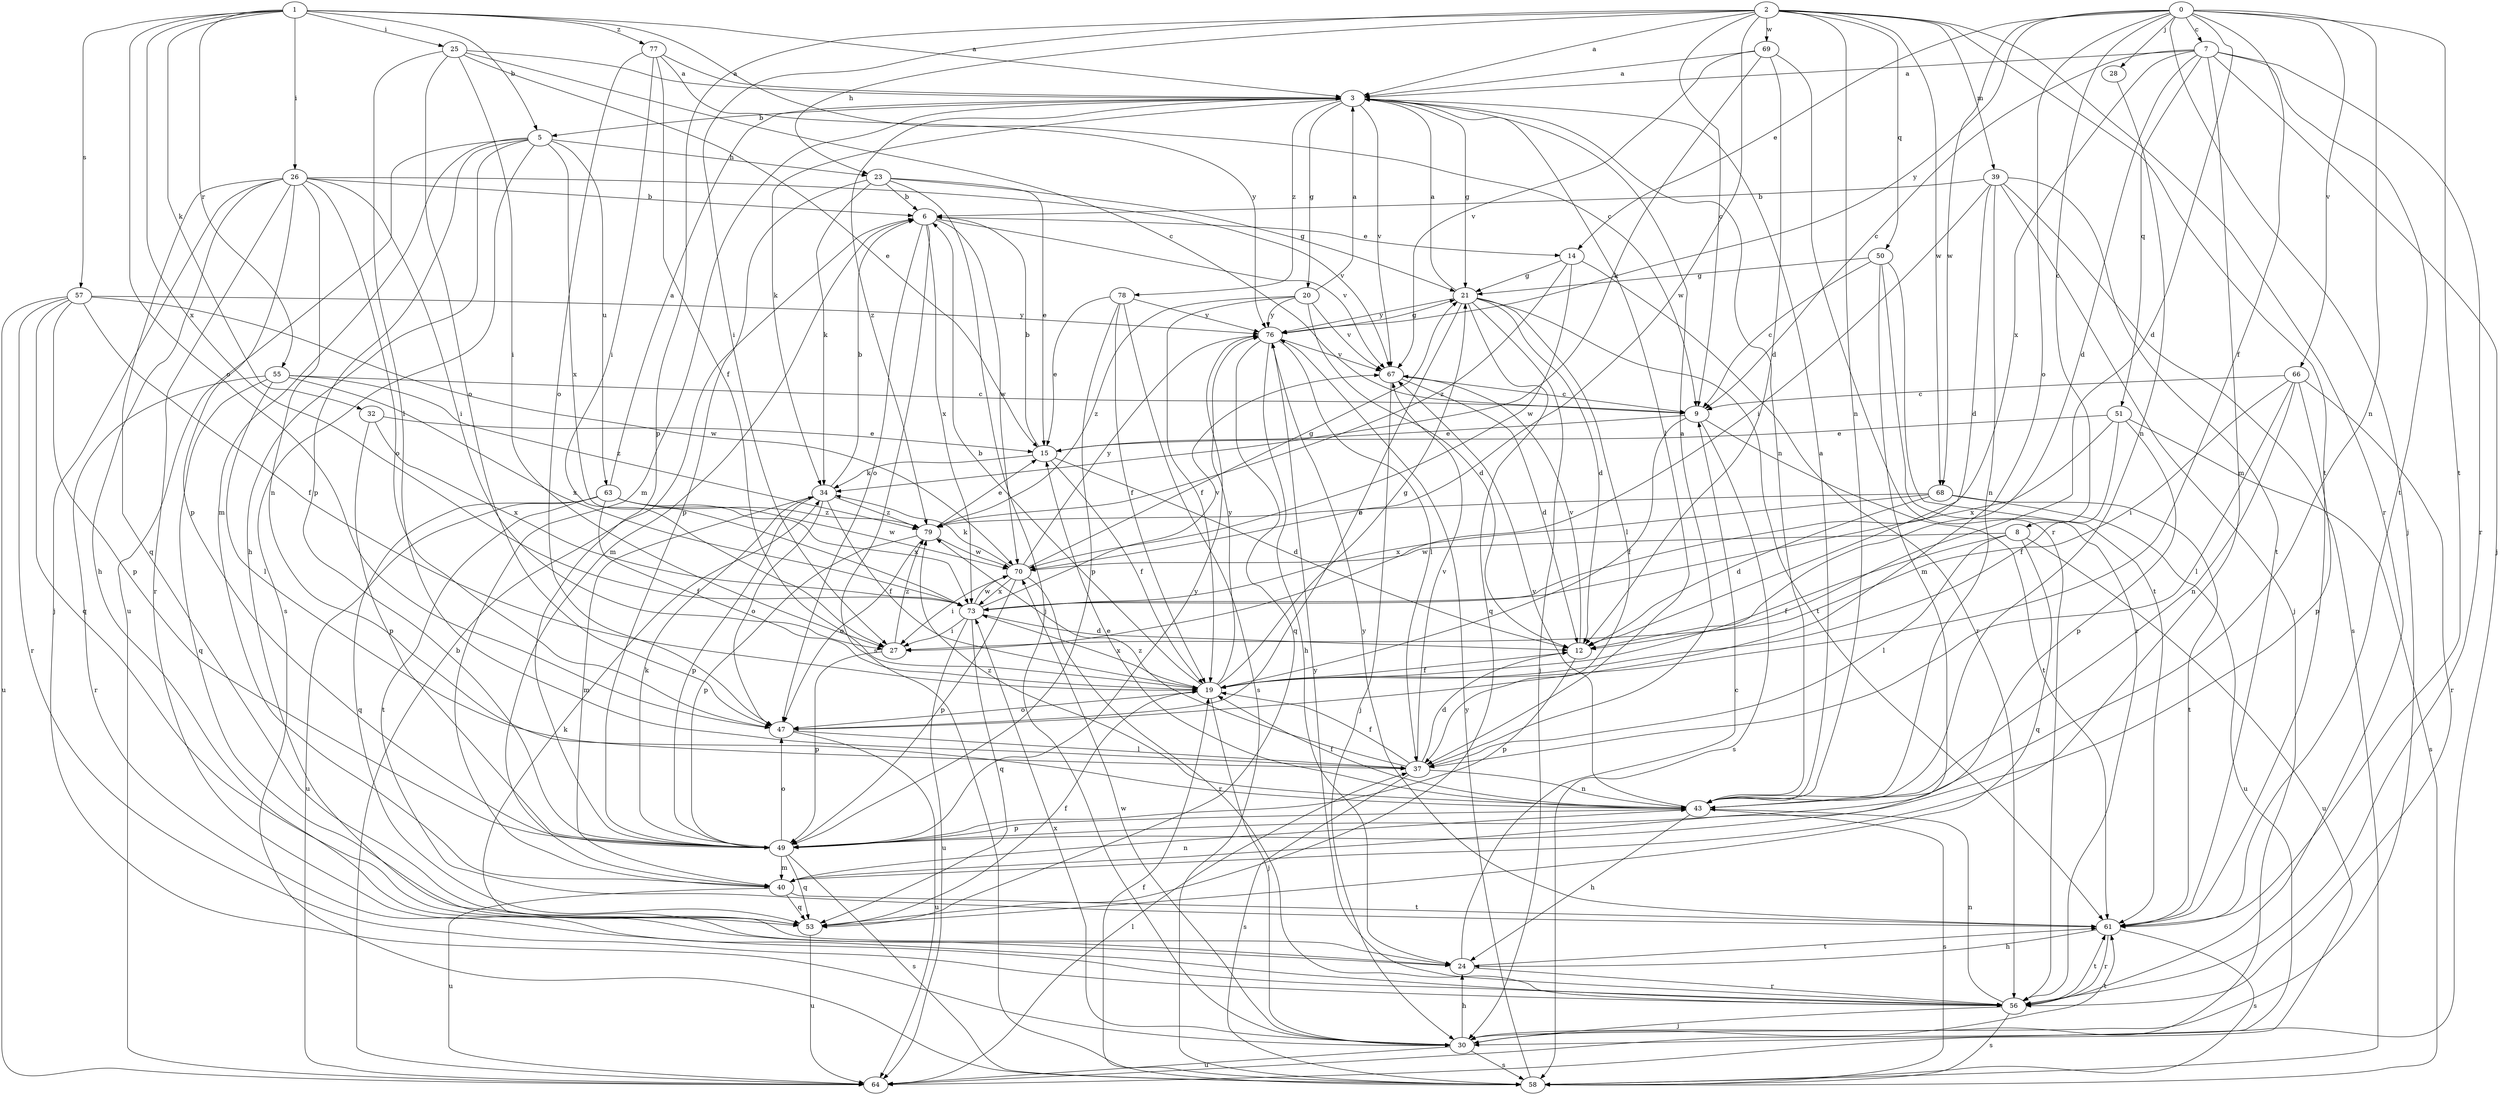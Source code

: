 strict digraph  {
0;
1;
2;
3;
5;
6;
7;
8;
9;
12;
14;
15;
19;
20;
21;
23;
24;
25;
26;
27;
28;
30;
32;
34;
37;
39;
40;
43;
47;
49;
50;
51;
53;
55;
56;
57;
58;
61;
63;
64;
66;
67;
68;
69;
70;
73;
76;
77;
78;
79;
0 -> 7  [label=c];
0 -> 8  [label=c];
0 -> 12  [label=d];
0 -> 14  [label=e];
0 -> 19  [label=f];
0 -> 28  [label=j];
0 -> 30  [label=j];
0 -> 43  [label=n];
0 -> 47  [label=o];
0 -> 61  [label=t];
0 -> 66  [label=v];
0 -> 68  [label=w];
0 -> 76  [label=y];
1 -> 3  [label=a];
1 -> 5  [label=b];
1 -> 9  [label=c];
1 -> 25  [label=i];
1 -> 26  [label=i];
1 -> 32  [label=k];
1 -> 47  [label=o];
1 -> 55  [label=r];
1 -> 57  [label=s];
1 -> 73  [label=x];
1 -> 77  [label=z];
2 -> 3  [label=a];
2 -> 9  [label=c];
2 -> 23  [label=h];
2 -> 27  [label=i];
2 -> 39  [label=m];
2 -> 43  [label=n];
2 -> 49  [label=p];
2 -> 50  [label=q];
2 -> 56  [label=r];
2 -> 61  [label=t];
2 -> 68  [label=w];
2 -> 69  [label=w];
2 -> 70  [label=w];
3 -> 5  [label=b];
3 -> 20  [label=g];
3 -> 21  [label=g];
3 -> 34  [label=k];
3 -> 37  [label=l];
3 -> 40  [label=m];
3 -> 43  [label=n];
3 -> 67  [label=v];
3 -> 78  [label=z];
3 -> 79  [label=z];
5 -> 23  [label=h];
5 -> 24  [label=h];
5 -> 40  [label=m];
5 -> 49  [label=p];
5 -> 58  [label=s];
5 -> 63  [label=u];
5 -> 64  [label=u];
5 -> 73  [label=x];
6 -> 14  [label=e];
6 -> 40  [label=m];
6 -> 47  [label=o];
6 -> 58  [label=s];
6 -> 67  [label=v];
6 -> 70  [label=w];
6 -> 73  [label=x];
7 -> 3  [label=a];
7 -> 9  [label=c];
7 -> 12  [label=d];
7 -> 30  [label=j];
7 -> 40  [label=m];
7 -> 51  [label=q];
7 -> 56  [label=r];
7 -> 61  [label=t];
7 -> 73  [label=x];
8 -> 19  [label=f];
8 -> 37  [label=l];
8 -> 53  [label=q];
8 -> 64  [label=u];
8 -> 70  [label=w];
9 -> 15  [label=e];
9 -> 19  [label=f];
9 -> 58  [label=s];
9 -> 61  [label=t];
12 -> 19  [label=f];
12 -> 49  [label=p];
12 -> 67  [label=v];
14 -> 21  [label=g];
14 -> 56  [label=r];
14 -> 70  [label=w];
14 -> 79  [label=z];
15 -> 6  [label=b];
15 -> 12  [label=d];
15 -> 19  [label=f];
15 -> 34  [label=k];
19 -> 6  [label=b];
19 -> 21  [label=g];
19 -> 30  [label=j];
19 -> 47  [label=o];
19 -> 73  [label=x];
19 -> 76  [label=y];
20 -> 3  [label=a];
20 -> 12  [label=d];
20 -> 19  [label=f];
20 -> 67  [label=v];
20 -> 76  [label=y];
20 -> 79  [label=z];
21 -> 3  [label=a];
21 -> 12  [label=d];
21 -> 30  [label=j];
21 -> 37  [label=l];
21 -> 47  [label=o];
21 -> 53  [label=q];
21 -> 61  [label=t];
21 -> 76  [label=y];
23 -> 6  [label=b];
23 -> 15  [label=e];
23 -> 21  [label=g];
23 -> 30  [label=j];
23 -> 34  [label=k];
23 -> 49  [label=p];
24 -> 9  [label=c];
24 -> 34  [label=k];
24 -> 56  [label=r];
24 -> 61  [label=t];
25 -> 3  [label=a];
25 -> 9  [label=c];
25 -> 15  [label=e];
25 -> 27  [label=i];
25 -> 37  [label=l];
25 -> 47  [label=o];
26 -> 6  [label=b];
26 -> 24  [label=h];
26 -> 27  [label=i];
26 -> 30  [label=j];
26 -> 43  [label=n];
26 -> 47  [label=o];
26 -> 49  [label=p];
26 -> 53  [label=q];
26 -> 56  [label=r];
26 -> 67  [label=v];
27 -> 49  [label=p];
27 -> 79  [label=z];
28 -> 43  [label=n];
30 -> 24  [label=h];
30 -> 58  [label=s];
30 -> 61  [label=t];
30 -> 64  [label=u];
30 -> 70  [label=w];
30 -> 73  [label=x];
32 -> 15  [label=e];
32 -> 49  [label=p];
32 -> 73  [label=x];
34 -> 6  [label=b];
34 -> 19  [label=f];
34 -> 40  [label=m];
34 -> 47  [label=o];
34 -> 49  [label=p];
34 -> 79  [label=z];
37 -> 3  [label=a];
37 -> 12  [label=d];
37 -> 19  [label=f];
37 -> 43  [label=n];
37 -> 58  [label=s];
37 -> 67  [label=v];
37 -> 79  [label=z];
39 -> 6  [label=b];
39 -> 12  [label=d];
39 -> 27  [label=i];
39 -> 30  [label=j];
39 -> 43  [label=n];
39 -> 58  [label=s];
39 -> 61  [label=t];
40 -> 43  [label=n];
40 -> 53  [label=q];
40 -> 61  [label=t];
40 -> 64  [label=u];
43 -> 3  [label=a];
43 -> 15  [label=e];
43 -> 19  [label=f];
43 -> 24  [label=h];
43 -> 49  [label=p];
43 -> 58  [label=s];
43 -> 67  [label=v];
43 -> 79  [label=z];
47 -> 37  [label=l];
47 -> 64  [label=u];
49 -> 34  [label=k];
49 -> 40  [label=m];
49 -> 47  [label=o];
49 -> 53  [label=q];
49 -> 58  [label=s];
49 -> 76  [label=y];
50 -> 9  [label=c];
50 -> 21  [label=g];
50 -> 40  [label=m];
50 -> 56  [label=r];
50 -> 61  [label=t];
51 -> 15  [label=e];
51 -> 19  [label=f];
51 -> 49  [label=p];
51 -> 58  [label=s];
51 -> 73  [label=x];
53 -> 19  [label=f];
53 -> 64  [label=u];
55 -> 9  [label=c];
55 -> 37  [label=l];
55 -> 53  [label=q];
55 -> 56  [label=r];
55 -> 73  [label=x];
55 -> 79  [label=z];
56 -> 30  [label=j];
56 -> 43  [label=n];
56 -> 58  [label=s];
56 -> 61  [label=t];
56 -> 76  [label=y];
57 -> 19  [label=f];
57 -> 49  [label=p];
57 -> 53  [label=q];
57 -> 56  [label=r];
57 -> 64  [label=u];
57 -> 70  [label=w];
57 -> 76  [label=y];
58 -> 19  [label=f];
58 -> 76  [label=y];
61 -> 24  [label=h];
61 -> 56  [label=r];
61 -> 58  [label=s];
61 -> 76  [label=y];
63 -> 3  [label=a];
63 -> 19  [label=f];
63 -> 53  [label=q];
63 -> 61  [label=t];
63 -> 64  [label=u];
63 -> 70  [label=w];
63 -> 73  [label=x];
63 -> 79  [label=z];
64 -> 6  [label=b];
64 -> 37  [label=l];
66 -> 9  [label=c];
66 -> 27  [label=i];
66 -> 37  [label=l];
66 -> 43  [label=n];
66 -> 49  [label=p];
66 -> 56  [label=r];
67 -> 9  [label=c];
67 -> 12  [label=d];
67 -> 30  [label=j];
68 -> 12  [label=d];
68 -> 61  [label=t];
68 -> 64  [label=u];
68 -> 73  [label=x];
68 -> 79  [label=z];
69 -> 3  [label=a];
69 -> 12  [label=d];
69 -> 34  [label=k];
69 -> 56  [label=r];
69 -> 67  [label=v];
70 -> 21  [label=g];
70 -> 27  [label=i];
70 -> 34  [label=k];
70 -> 49  [label=p];
70 -> 56  [label=r];
70 -> 73  [label=x];
70 -> 76  [label=y];
73 -> 12  [label=d];
73 -> 27  [label=i];
73 -> 53  [label=q];
73 -> 64  [label=u];
73 -> 67  [label=v];
73 -> 70  [label=w];
76 -> 21  [label=g];
76 -> 24  [label=h];
76 -> 37  [label=l];
76 -> 53  [label=q];
76 -> 67  [label=v];
77 -> 3  [label=a];
77 -> 19  [label=f];
77 -> 27  [label=i];
77 -> 47  [label=o];
77 -> 76  [label=y];
78 -> 15  [label=e];
78 -> 19  [label=f];
78 -> 49  [label=p];
78 -> 58  [label=s];
78 -> 76  [label=y];
79 -> 15  [label=e];
79 -> 47  [label=o];
79 -> 49  [label=p];
79 -> 70  [label=w];
}
